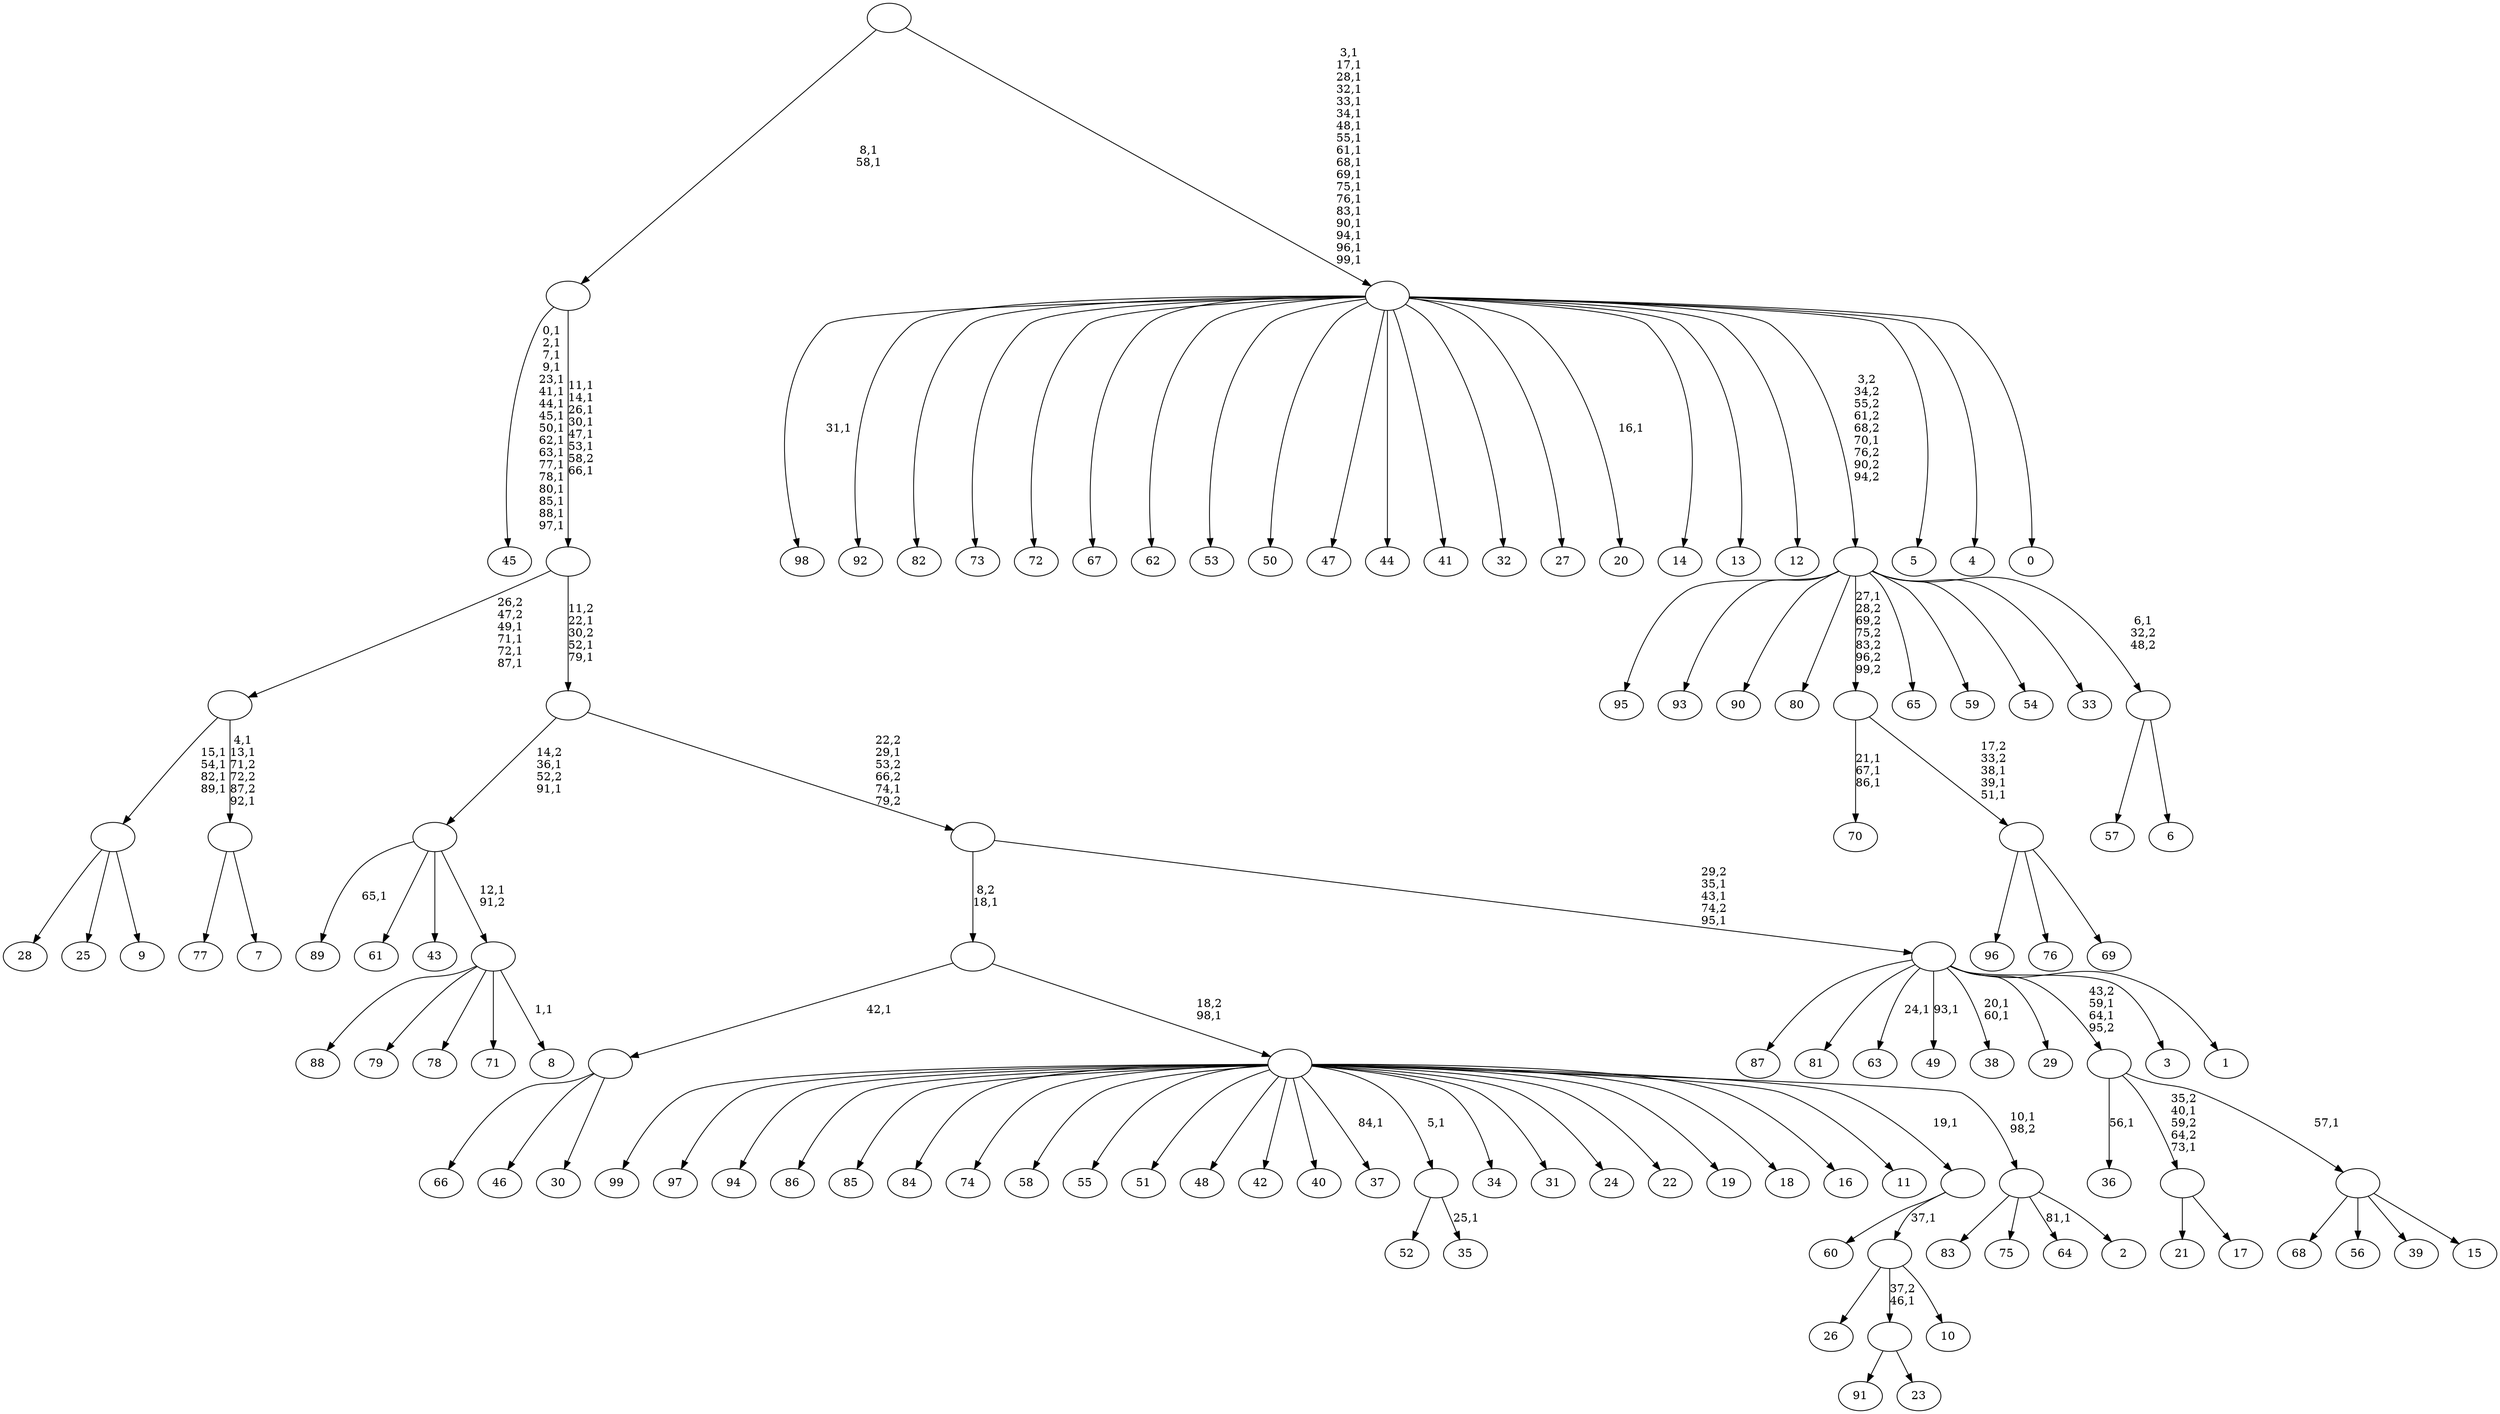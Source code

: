 digraph T {
	200 [label="99"]
	199 [label="98"]
	197 [label="97"]
	196 [label="96"]
	195 [label="95"]
	194 [label="94"]
	193 [label="93"]
	192 [label="92"]
	191 [label="91"]
	190 [label="90"]
	189 [label="89"]
	187 [label="88"]
	186 [label="87"]
	185 [label="86"]
	184 [label="85"]
	183 [label="84"]
	182 [label="83"]
	181 [label="82"]
	180 [label="81"]
	179 [label="80"]
	178 [label="79"]
	177 [label="78"]
	176 [label="77"]
	175 [label="76"]
	174 [label="75"]
	173 [label="74"]
	172 [label="73"]
	171 [label="72"]
	170 [label="71"]
	169 [label="70"]
	165 [label="69"]
	164 [label=""]
	161 [label=""]
	160 [label="68"]
	159 [label="67"]
	158 [label="66"]
	157 [label="65"]
	156 [label="64"]
	154 [label="63"]
	152 [label="62"]
	151 [label="61"]
	150 [label="60"]
	149 [label="59"]
	148 [label="58"]
	147 [label="57"]
	146 [label="56"]
	145 [label="55"]
	144 [label="54"]
	143 [label="53"]
	142 [label="52"]
	141 [label="51"]
	140 [label="50"]
	139 [label="49"]
	137 [label="48"]
	136 [label="47"]
	135 [label="46"]
	134 [label="45"]
	116 [label="44"]
	115 [label="43"]
	114 [label="42"]
	113 [label="41"]
	112 [label="40"]
	111 [label="39"]
	110 [label="38"]
	107 [label="37"]
	105 [label="36"]
	103 [label="35"]
	101 [label=""]
	100 [label="34"]
	99 [label="33"]
	98 [label="32"]
	97 [label="31"]
	96 [label="30"]
	95 [label=""]
	94 [label="29"]
	93 [label="28"]
	92 [label="27"]
	91 [label="26"]
	90 [label="25"]
	89 [label="24"]
	88 [label="23"]
	87 [label=""]
	86 [label="22"]
	85 [label="21"]
	84 [label="20"]
	82 [label="19"]
	81 [label="18"]
	80 [label="17"]
	79 [label=""]
	77 [label="16"]
	76 [label="15"]
	75 [label=""]
	74 [label=""]
	72 [label="14"]
	71 [label="13"]
	70 [label="12"]
	69 [label="11"]
	68 [label="10"]
	67 [label=""]
	66 [label=""]
	65 [label="9"]
	64 [label=""]
	60 [label="8"]
	58 [label=""]
	57 [label=""]
	55 [label="7"]
	54 [label=""]
	51 [label=""]
	47 [label="6"]
	46 [label=""]
	45 [label=""]
	44 [label="5"]
	43 [label="4"]
	42 [label="3"]
	41 [label="2"]
	40 [label=""]
	39 [label=""]
	38 [label=""]
	37 [label="1"]
	36 [label=""]
	33 [label=""]
	31 [label=""]
	28 [label=""]
	21 [label=""]
	19 [label="0"]
	18 [label=""]
	0 [label=""]
	164 -> 196 [label=""]
	164 -> 175 [label=""]
	164 -> 165 [label=""]
	161 -> 164 [label="17,2\n33,2\n38,1\n39,1\n51,1"]
	161 -> 169 [label="21,1\n67,1\n86,1"]
	101 -> 103 [label="25,1"]
	101 -> 142 [label=""]
	95 -> 158 [label=""]
	95 -> 135 [label=""]
	95 -> 96 [label=""]
	87 -> 191 [label=""]
	87 -> 88 [label=""]
	79 -> 85 [label=""]
	79 -> 80 [label=""]
	75 -> 160 [label=""]
	75 -> 146 [label=""]
	75 -> 111 [label=""]
	75 -> 76 [label=""]
	74 -> 79 [label="35,2\n40,1\n59,2\n64,2\n73,1"]
	74 -> 105 [label="56,1"]
	74 -> 75 [label="57,1"]
	67 -> 91 [label=""]
	67 -> 87 [label="37,2\n46,1"]
	67 -> 68 [label=""]
	66 -> 150 [label=""]
	66 -> 67 [label="37,1"]
	64 -> 93 [label=""]
	64 -> 90 [label=""]
	64 -> 65 [label=""]
	58 -> 60 [label="1,1"]
	58 -> 187 [label=""]
	58 -> 178 [label=""]
	58 -> 177 [label=""]
	58 -> 170 [label=""]
	57 -> 189 [label="65,1"]
	57 -> 151 [label=""]
	57 -> 115 [label=""]
	57 -> 58 [label="12,1\n91,2"]
	54 -> 176 [label=""]
	54 -> 55 [label=""]
	51 -> 54 [label="4,1\n13,1\n71,2\n72,2\n87,2\n92,1"]
	51 -> 64 [label="15,1\n54,1\n82,1\n89,1"]
	46 -> 147 [label=""]
	46 -> 47 [label=""]
	45 -> 195 [label=""]
	45 -> 193 [label=""]
	45 -> 190 [label=""]
	45 -> 179 [label=""]
	45 -> 161 [label="27,1\n28,2\n69,2\n75,2\n83,2\n96,2\n99,2"]
	45 -> 157 [label=""]
	45 -> 149 [label=""]
	45 -> 144 [label=""]
	45 -> 99 [label=""]
	45 -> 46 [label="6,1\n32,2\n48,2"]
	40 -> 156 [label="81,1"]
	40 -> 182 [label=""]
	40 -> 174 [label=""]
	40 -> 41 [label=""]
	39 -> 107 [label="84,1"]
	39 -> 200 [label=""]
	39 -> 197 [label=""]
	39 -> 194 [label=""]
	39 -> 185 [label=""]
	39 -> 184 [label=""]
	39 -> 183 [label=""]
	39 -> 173 [label=""]
	39 -> 148 [label=""]
	39 -> 145 [label=""]
	39 -> 141 [label=""]
	39 -> 137 [label=""]
	39 -> 114 [label=""]
	39 -> 112 [label=""]
	39 -> 101 [label="5,1"]
	39 -> 100 [label=""]
	39 -> 97 [label=""]
	39 -> 89 [label=""]
	39 -> 86 [label=""]
	39 -> 82 [label=""]
	39 -> 81 [label=""]
	39 -> 77 [label=""]
	39 -> 69 [label=""]
	39 -> 66 [label="19,1"]
	39 -> 40 [label="10,1\n98,2"]
	38 -> 95 [label="42,1"]
	38 -> 39 [label="18,2\n98,1"]
	36 -> 74 [label="43,2\n59,1\n64,1\n95,2"]
	36 -> 110 [label="20,1\n60,1"]
	36 -> 139 [label="93,1"]
	36 -> 154 [label="24,1"]
	36 -> 186 [label=""]
	36 -> 180 [label=""]
	36 -> 94 [label=""]
	36 -> 42 [label=""]
	36 -> 37 [label=""]
	33 -> 36 [label="29,2\n35,1\n43,1\n74,2\n95,1"]
	33 -> 38 [label="8,2\n18,1"]
	31 -> 33 [label="22,2\n29,1\n53,2\n66,2\n74,1\n79,2"]
	31 -> 57 [label="14,2\n36,1\n52,2\n91,1"]
	28 -> 31 [label="11,2\n22,1\n30,2\n52,1\n79,1"]
	28 -> 51 [label="26,2\n47,2\n49,1\n71,1\n72,1\n87,1"]
	21 -> 28 [label="11,1\n14,1\n26,1\n30,1\n47,1\n53,1\n58,2\n66,1"]
	21 -> 134 [label="0,1\n2,1\n7,1\n9,1\n23,1\n41,1\n44,1\n45,1\n50,1\n62,1\n63,1\n77,1\n78,1\n80,1\n85,1\n88,1\n97,1"]
	18 -> 84 [label="16,1"]
	18 -> 199 [label="31,1"]
	18 -> 192 [label=""]
	18 -> 181 [label=""]
	18 -> 172 [label=""]
	18 -> 171 [label=""]
	18 -> 159 [label=""]
	18 -> 152 [label=""]
	18 -> 143 [label=""]
	18 -> 140 [label=""]
	18 -> 136 [label=""]
	18 -> 116 [label=""]
	18 -> 113 [label=""]
	18 -> 98 [label=""]
	18 -> 92 [label=""]
	18 -> 72 [label=""]
	18 -> 71 [label=""]
	18 -> 70 [label=""]
	18 -> 45 [label="3,2\n34,2\n55,2\n61,2\n68,2\n70,1\n76,2\n90,2\n94,2"]
	18 -> 44 [label=""]
	18 -> 43 [label=""]
	18 -> 19 [label=""]
	0 -> 18 [label="3,1\n17,1\n28,1\n32,1\n33,1\n34,1\n48,1\n55,1\n61,1\n68,1\n69,1\n75,1\n76,1\n83,1\n90,1\n94,1\n96,1\n99,1"]
	0 -> 21 [label="8,1\n58,1"]
}

